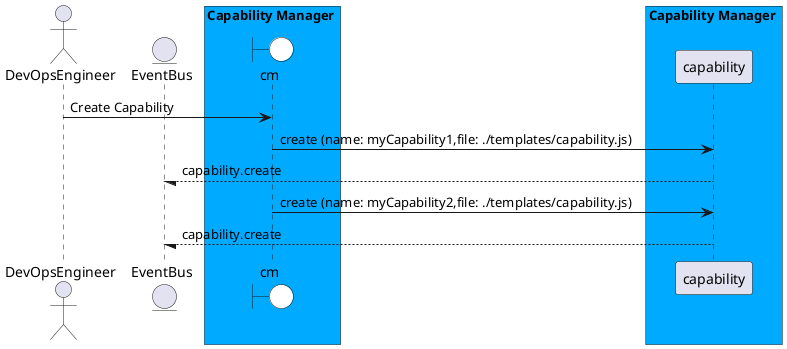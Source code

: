 @startuml

actor "DevOpsEngineer"


entity EventBus

box Capability Manager #00aaff
    boundary cm #white
end box


box Capability Manager #00aaff
            participant capability
    end box


"DevOpsEngineer" -> cm: Create Capability

    cm -> "capability": create (name: myCapability1,file: ./templates/capability.js)

    "capability" --/ EventBus: capability.create

    cm -> "capability": create (name: myCapability2,file: ./templates/capability.js)

    "capability" --/ EventBus: capability.create



@enduml
